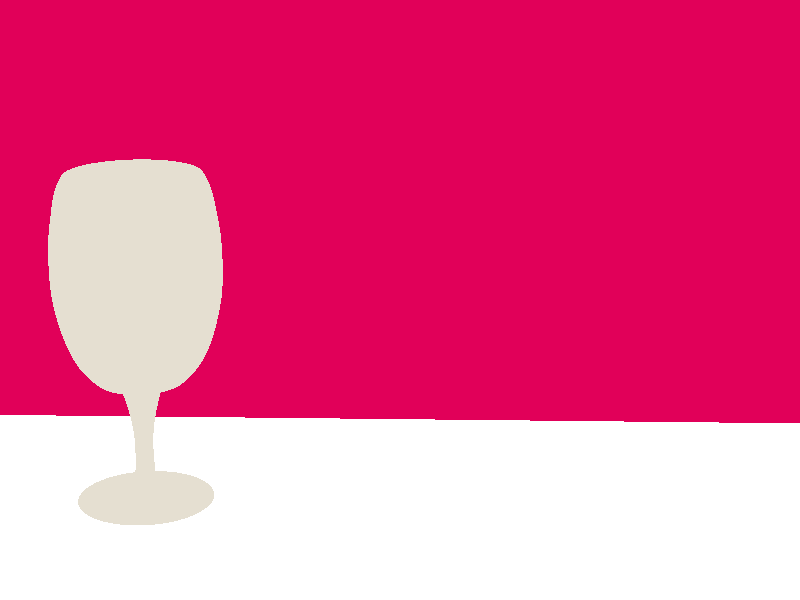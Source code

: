// Autores: Ana Tian Villanueva
// Fecha: 21/02/2022
// Renderizar con tamaño: -H640 -W535
//--------------------------------------------------------------------------
#version 3.7;
global_settings{ assumed_gamma 1.0 }
#default{ finish{ ambient 0.1 diffuse 0.9 }} 

#include "colors.inc"
#include "textures.inc"
#include "glass.inc"
#include "metals.inc"
#include "golds.inc"
#include "stones.inc"
#include "woods.inc"
#include "shapes.inc"
#include "shapes2.inc"
#include "functions.inc"
#include "math.inc"
#include "transforms.inc"

#declare Camera_0 = camera {perspective angle 25.5             // front view
                            location  <0.3 , 3,-10>
                            right     x*image_width/image_height
                            look_at   <0.0 ,0 , 0.0>}
#declare Camera_1 = camera {/*ultra_wide_angle*/ angle 120   // diagonal view
                            location  <0.0 , 1.0 ,-0.7>
                            right     x*image_width/image_height
                            look_at   <0.0 , 0.5 , 0.0>}
#declare Camera_2 = camera {/*ultra_wide_angle*/ angle 90  //right side view
                            location  <6, 0.5 , 0.8>
                            right     x*image_width/image_height
                            look_at   <0.0 , 1.0 , 0.0>}
#declare Camera_3 = camera {/*ultra_wide_angle*/ angle 90        // top view
                            location  <0.0 , 2. ,-4>
                            right     x*image_width/image_height
                            look_at   <0.0 , 1.0 , 0.0>}  
                            
                            
camera {Camera_0}      

// Luz ---------------------------------------------------------------------
light_source{< -10,1000,680> color White}  

sky_sphere { pigment { gradient <0,1,0>
    color_map { [0.00 rgb <0.6,0.7,1.0>]
                [0.35 rgb <0.1,0.0,0.8>]
                [0.65 rgb <0.1,0.0,0.8>]
                [1.00 rgb <0.6,0.7,1.0>] 
            } 
    scale 2         
    } // end of pigment
} //end of skysphere

plane { 
    <0,1,0>, -1
    texture { 
        pigment{ color rgb< 0.75, 0.0, 0.10>}
    } // end of texture 
} // end of plane

#declare mesa =
box {
    <0,0,0>,  // Near lower left corner
    <1,1,1>   // Far upper right corner
    texture { pigment { color White }}
    rotate <0,0,0> // <x°, y°, z°>
    scale <5,1,2>
  }

object { 
    mesa
    translate <-2.5, -1, -4> // <x, y, z>
}

#declare copa = 
sor {
  12,
  <0.00,0.00> 
  <0.2,0.00> 
  <0.0689, 0.031>
  <0.0312, 0.050>
  <0.0583, 0.347>
  <0.1326, 0.381>
  <0.1962, 0.464>
  <0.2387, 0.602>
  <0.2493, 0.721>
  <0.2394, 0.864>
  <0.1991, 1.000>
  <0.1048, 1.055>
  open

   // sturm  // optional!
    material{   //-----------------------------------------------------------
        texture { pigment{ rgbf <0.98, 0.92, 0.80, 0.7>*0.8 }
                  finish { diffuse 0.1 reflection 0.25  
                           specular 0.8 roughness 0.0003 phong 1 phong_size 400}
                } // end of texture -------------------------------------------
        interior{ ior 1.5 caustics 0.5
                } // end of interior ------------------------------------------
      } // end of material ----------------------------------------------------
 
     scale 0.95  rotate<0,0,0> translate<0,0.0,0>
} // end of sor --------------------------------- 

object {
    copa
    scale 1.5
    translate <-1, 0, -3> // <x, y, z>
}


